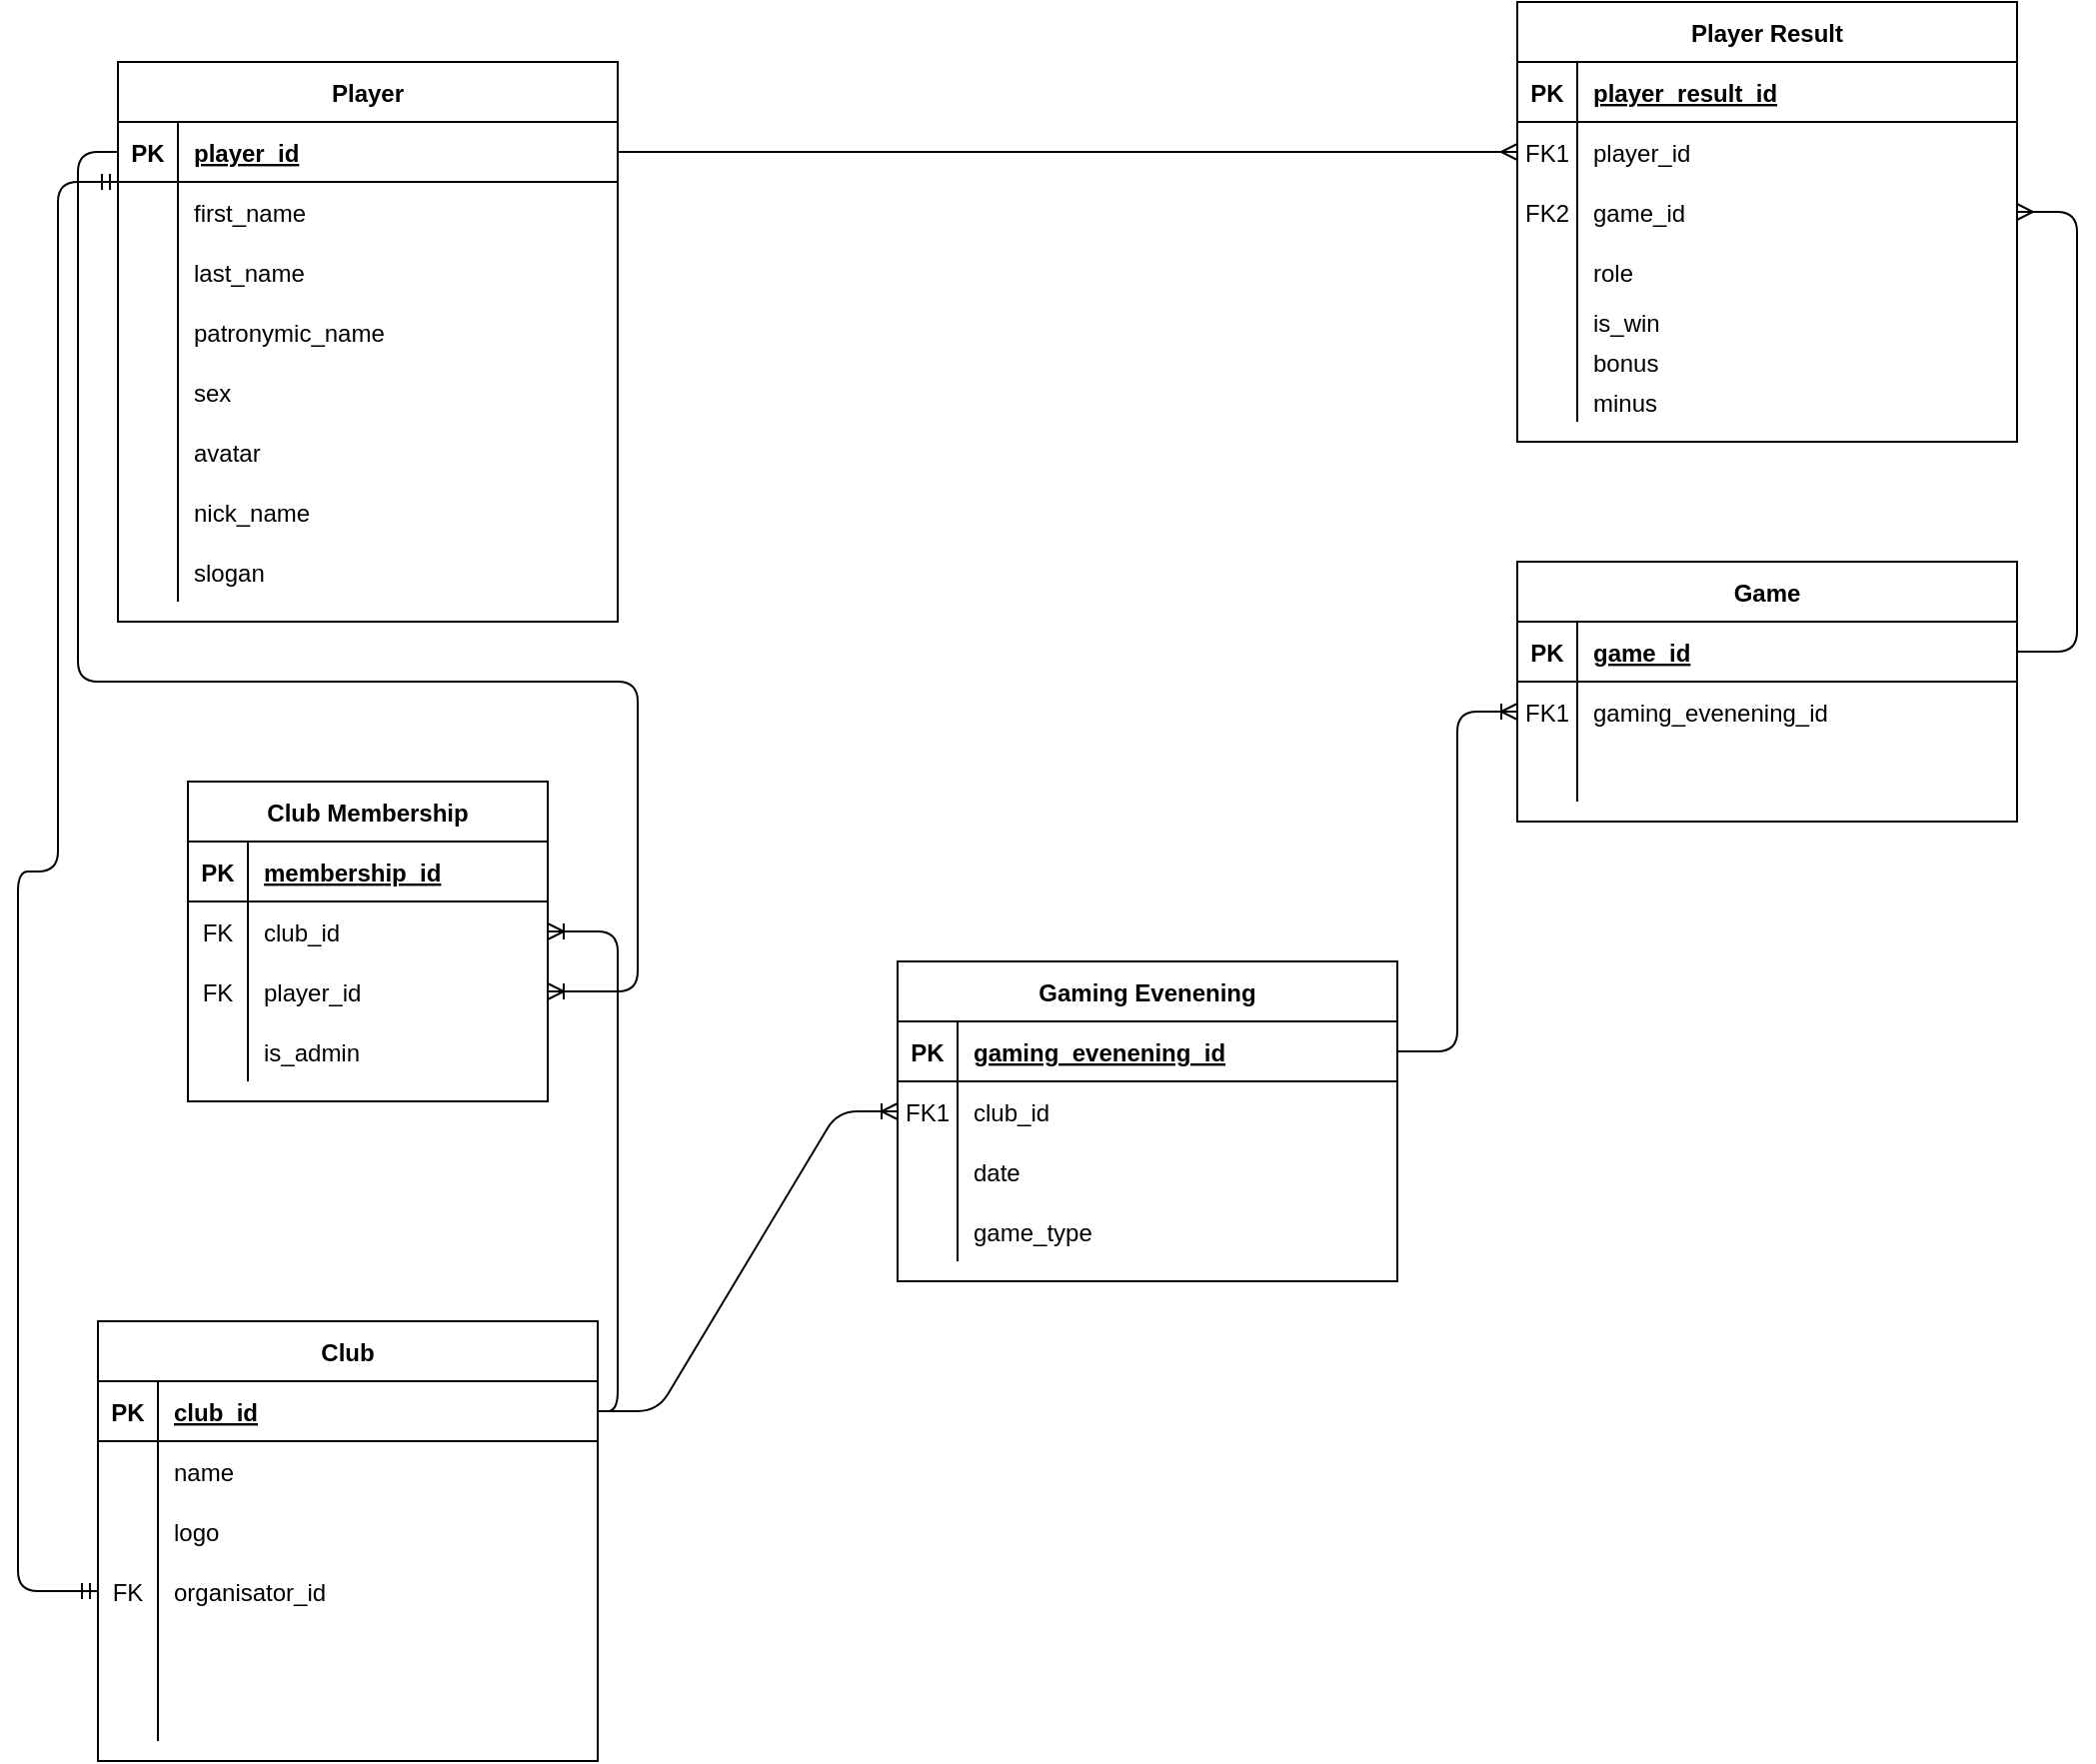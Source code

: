 <mxfile version="14.7.6" type="github">
  <diagram id="R2lEEEUBdFMjLlhIrx00" name="Page-1">
    <mxGraphModel dx="1550" dy="847" grid="1" gridSize="10" guides="1" tooltips="1" connect="1" arrows="1" fold="1" page="1" pageScale="1" pageWidth="850" pageHeight="1100" math="0" shadow="0" extFonts="Permanent Marker^https://fonts.googleapis.com/css?family=Permanent+Marker">
      <root>
        <mxCell id="0" />
        <mxCell id="1" parent="0" />
        <mxCell id="C-vyLk0tnHw3VtMMgP7b-2" value="Game" style="shape=table;startSize=30;container=1;collapsible=1;childLayout=tableLayout;fixedRows=1;rowLines=0;fontStyle=1;align=center;resizeLast=1;" parent="1" vertex="1">
          <mxGeometry x="770" y="330" width="250" height="130" as="geometry" />
        </mxCell>
        <mxCell id="C-vyLk0tnHw3VtMMgP7b-3" value="" style="shape=partialRectangle;collapsible=0;dropTarget=0;pointerEvents=0;fillColor=none;points=[[0,0.5],[1,0.5]];portConstraint=eastwest;top=0;left=0;right=0;bottom=1;" parent="C-vyLk0tnHw3VtMMgP7b-2" vertex="1">
          <mxGeometry y="30" width="250" height="30" as="geometry" />
        </mxCell>
        <mxCell id="C-vyLk0tnHw3VtMMgP7b-4" value="PK" style="shape=partialRectangle;overflow=hidden;connectable=0;fillColor=none;top=0;left=0;bottom=0;right=0;fontStyle=1;" parent="C-vyLk0tnHw3VtMMgP7b-3" vertex="1">
          <mxGeometry width="30" height="30" as="geometry" />
        </mxCell>
        <mxCell id="C-vyLk0tnHw3VtMMgP7b-5" value="game_id" style="shape=partialRectangle;overflow=hidden;connectable=0;fillColor=none;top=0;left=0;bottom=0;right=0;align=left;spacingLeft=6;fontStyle=5;" parent="C-vyLk0tnHw3VtMMgP7b-3" vertex="1">
          <mxGeometry x="30" width="220" height="30" as="geometry" />
        </mxCell>
        <mxCell id="C-vyLk0tnHw3VtMMgP7b-6" value="" style="shape=partialRectangle;collapsible=0;dropTarget=0;pointerEvents=0;fillColor=none;points=[[0,0.5],[1,0.5]];portConstraint=eastwest;top=0;left=0;right=0;bottom=0;" parent="C-vyLk0tnHw3VtMMgP7b-2" vertex="1">
          <mxGeometry y="60" width="250" height="30" as="geometry" />
        </mxCell>
        <mxCell id="C-vyLk0tnHw3VtMMgP7b-7" value="FK1" style="shape=partialRectangle;overflow=hidden;connectable=0;fillColor=none;top=0;left=0;bottom=0;right=0;" parent="C-vyLk0tnHw3VtMMgP7b-6" vertex="1">
          <mxGeometry width="30" height="30" as="geometry" />
        </mxCell>
        <mxCell id="C-vyLk0tnHw3VtMMgP7b-8" value="gaming_evenening_id" style="shape=partialRectangle;overflow=hidden;connectable=0;fillColor=none;top=0;left=0;bottom=0;right=0;align=left;spacingLeft=6;" parent="C-vyLk0tnHw3VtMMgP7b-6" vertex="1">
          <mxGeometry x="30" width="220" height="30" as="geometry" />
        </mxCell>
        <mxCell id="C-vyLk0tnHw3VtMMgP7b-9" value="" style="shape=partialRectangle;collapsible=0;dropTarget=0;pointerEvents=0;fillColor=none;points=[[0,0.5],[1,0.5]];portConstraint=eastwest;top=0;left=0;right=0;bottom=0;" parent="C-vyLk0tnHw3VtMMgP7b-2" vertex="1">
          <mxGeometry y="90" width="250" height="30" as="geometry" />
        </mxCell>
        <mxCell id="C-vyLk0tnHw3VtMMgP7b-10" value="" style="shape=partialRectangle;overflow=hidden;connectable=0;fillColor=none;top=0;left=0;bottom=0;right=0;" parent="C-vyLk0tnHw3VtMMgP7b-9" vertex="1">
          <mxGeometry width="30" height="30" as="geometry" />
        </mxCell>
        <mxCell id="C-vyLk0tnHw3VtMMgP7b-11" value="" style="shape=partialRectangle;overflow=hidden;connectable=0;fillColor=none;top=0;left=0;bottom=0;right=0;align=left;spacingLeft=6;" parent="C-vyLk0tnHw3VtMMgP7b-9" vertex="1">
          <mxGeometry x="30" width="220" height="30" as="geometry" />
        </mxCell>
        <mxCell id="C-vyLk0tnHw3VtMMgP7b-13" value="Gaming Evenening" style="shape=table;startSize=30;container=1;collapsible=1;childLayout=tableLayout;fixedRows=1;rowLines=0;fontStyle=1;align=center;resizeLast=1;" parent="1" vertex="1">
          <mxGeometry x="460" y="530" width="250" height="160" as="geometry" />
        </mxCell>
        <mxCell id="C-vyLk0tnHw3VtMMgP7b-14" value="" style="shape=partialRectangle;collapsible=0;dropTarget=0;pointerEvents=0;fillColor=none;points=[[0,0.5],[1,0.5]];portConstraint=eastwest;top=0;left=0;right=0;bottom=1;" parent="C-vyLk0tnHw3VtMMgP7b-13" vertex="1">
          <mxGeometry y="30" width="250" height="30" as="geometry" />
        </mxCell>
        <mxCell id="C-vyLk0tnHw3VtMMgP7b-15" value="PK" style="shape=partialRectangle;overflow=hidden;connectable=0;fillColor=none;top=0;left=0;bottom=0;right=0;fontStyle=1;" parent="C-vyLk0tnHw3VtMMgP7b-14" vertex="1">
          <mxGeometry width="30" height="30" as="geometry" />
        </mxCell>
        <mxCell id="C-vyLk0tnHw3VtMMgP7b-16" value="gaming_evenening_id" style="shape=partialRectangle;overflow=hidden;connectable=0;fillColor=none;top=0;left=0;bottom=0;right=0;align=left;spacingLeft=6;fontStyle=5;" parent="C-vyLk0tnHw3VtMMgP7b-14" vertex="1">
          <mxGeometry x="30" width="220" height="30" as="geometry" />
        </mxCell>
        <mxCell id="C-vyLk0tnHw3VtMMgP7b-17" value="" style="shape=partialRectangle;collapsible=0;dropTarget=0;pointerEvents=0;fillColor=none;points=[[0,0.5],[1,0.5]];portConstraint=eastwest;top=0;left=0;right=0;bottom=0;" parent="C-vyLk0tnHw3VtMMgP7b-13" vertex="1">
          <mxGeometry y="60" width="250" height="30" as="geometry" />
        </mxCell>
        <mxCell id="C-vyLk0tnHw3VtMMgP7b-18" value="FK1" style="shape=partialRectangle;overflow=hidden;connectable=0;fillColor=none;top=0;left=0;bottom=0;right=0;" parent="C-vyLk0tnHw3VtMMgP7b-17" vertex="1">
          <mxGeometry width="30" height="30" as="geometry" />
        </mxCell>
        <mxCell id="C-vyLk0tnHw3VtMMgP7b-19" value="club_id" style="shape=partialRectangle;overflow=hidden;connectable=0;fillColor=none;top=0;left=0;bottom=0;right=0;align=left;spacingLeft=6;" parent="C-vyLk0tnHw3VtMMgP7b-17" vertex="1">
          <mxGeometry x="30" width="220" height="30" as="geometry" />
        </mxCell>
        <mxCell id="C-vyLk0tnHw3VtMMgP7b-20" value="" style="shape=partialRectangle;collapsible=0;dropTarget=0;pointerEvents=0;fillColor=none;points=[[0,0.5],[1,0.5]];portConstraint=eastwest;top=0;left=0;right=0;bottom=0;" parent="C-vyLk0tnHw3VtMMgP7b-13" vertex="1">
          <mxGeometry y="90" width="250" height="30" as="geometry" />
        </mxCell>
        <mxCell id="C-vyLk0tnHw3VtMMgP7b-21" value="" style="shape=partialRectangle;overflow=hidden;connectable=0;fillColor=none;top=0;left=0;bottom=0;right=0;" parent="C-vyLk0tnHw3VtMMgP7b-20" vertex="1">
          <mxGeometry width="30" height="30" as="geometry" />
        </mxCell>
        <mxCell id="C-vyLk0tnHw3VtMMgP7b-22" value="date" style="shape=partialRectangle;overflow=hidden;connectable=0;fillColor=none;top=0;left=0;bottom=0;right=0;align=left;spacingLeft=6;" parent="C-vyLk0tnHw3VtMMgP7b-20" vertex="1">
          <mxGeometry x="30" width="220" height="30" as="geometry" />
        </mxCell>
        <mxCell id="_1m9QKUvMicMQmcg96rF-60" value="" style="shape=partialRectangle;collapsible=0;dropTarget=0;pointerEvents=0;fillColor=none;points=[[0,0.5],[1,0.5]];portConstraint=eastwest;top=0;left=0;right=0;bottom=0;" parent="C-vyLk0tnHw3VtMMgP7b-13" vertex="1">
          <mxGeometry y="120" width="250" height="30" as="geometry" />
        </mxCell>
        <mxCell id="_1m9QKUvMicMQmcg96rF-61" value="" style="shape=partialRectangle;overflow=hidden;connectable=0;fillColor=none;top=0;left=0;bottom=0;right=0;" parent="_1m9QKUvMicMQmcg96rF-60" vertex="1">
          <mxGeometry width="30" height="30" as="geometry" />
        </mxCell>
        <mxCell id="_1m9QKUvMicMQmcg96rF-62" value="game_type" style="shape=partialRectangle;overflow=hidden;connectable=0;fillColor=none;top=0;left=0;bottom=0;right=0;align=left;spacingLeft=6;" parent="_1m9QKUvMicMQmcg96rF-60" vertex="1">
          <mxGeometry x="30" width="220" height="30" as="geometry" />
        </mxCell>
        <mxCell id="C-vyLk0tnHw3VtMMgP7b-23" value="Player" style="shape=table;startSize=30;container=1;collapsible=1;childLayout=tableLayout;fixedRows=1;rowLines=0;fontStyle=1;align=center;resizeLast=1;" parent="1" vertex="1">
          <mxGeometry x="70" y="80" width="250" height="280" as="geometry" />
        </mxCell>
        <mxCell id="C-vyLk0tnHw3VtMMgP7b-24" value="" style="shape=partialRectangle;collapsible=0;dropTarget=0;pointerEvents=0;fillColor=none;points=[[0,0.5],[1,0.5]];portConstraint=eastwest;top=0;left=0;right=0;bottom=1;" parent="C-vyLk0tnHw3VtMMgP7b-23" vertex="1">
          <mxGeometry y="30" width="250" height="30" as="geometry" />
        </mxCell>
        <mxCell id="C-vyLk0tnHw3VtMMgP7b-25" value="PK" style="shape=partialRectangle;overflow=hidden;connectable=0;fillColor=none;top=0;left=0;bottom=0;right=0;fontStyle=1;" parent="C-vyLk0tnHw3VtMMgP7b-24" vertex="1">
          <mxGeometry width="30" height="30" as="geometry" />
        </mxCell>
        <mxCell id="C-vyLk0tnHw3VtMMgP7b-26" value="player_id" style="shape=partialRectangle;overflow=hidden;connectable=0;fillColor=none;top=0;left=0;bottom=0;right=0;align=left;spacingLeft=6;fontStyle=5;" parent="C-vyLk0tnHw3VtMMgP7b-24" vertex="1">
          <mxGeometry x="30" width="220" height="30" as="geometry" />
        </mxCell>
        <mxCell id="C-vyLk0tnHw3VtMMgP7b-27" value="" style="shape=partialRectangle;collapsible=0;dropTarget=0;pointerEvents=0;fillColor=none;points=[[0,0.5],[1,0.5]];portConstraint=eastwest;top=0;left=0;right=0;bottom=0;" parent="C-vyLk0tnHw3VtMMgP7b-23" vertex="1">
          <mxGeometry y="60" width="250" height="30" as="geometry" />
        </mxCell>
        <mxCell id="C-vyLk0tnHw3VtMMgP7b-28" value="" style="shape=partialRectangle;overflow=hidden;connectable=0;fillColor=none;top=0;left=0;bottom=0;right=0;" parent="C-vyLk0tnHw3VtMMgP7b-27" vertex="1">
          <mxGeometry width="30" height="30" as="geometry" />
        </mxCell>
        <mxCell id="C-vyLk0tnHw3VtMMgP7b-29" value="first_name" style="shape=partialRectangle;overflow=hidden;connectable=0;fillColor=none;top=0;left=0;bottom=0;right=0;align=left;spacingLeft=6;" parent="C-vyLk0tnHw3VtMMgP7b-27" vertex="1">
          <mxGeometry x="30" width="220" height="30" as="geometry" />
        </mxCell>
        <mxCell id="_1m9QKUvMicMQmcg96rF-1" value="" style="shape=partialRectangle;collapsible=0;dropTarget=0;pointerEvents=0;fillColor=none;points=[[0,0.5],[1,0.5]];portConstraint=eastwest;top=0;left=0;right=0;bottom=0;" parent="C-vyLk0tnHw3VtMMgP7b-23" vertex="1">
          <mxGeometry y="90" width="250" height="30" as="geometry" />
        </mxCell>
        <mxCell id="_1m9QKUvMicMQmcg96rF-2" value="" style="shape=partialRectangle;overflow=hidden;connectable=0;fillColor=none;top=0;left=0;bottom=0;right=0;" parent="_1m9QKUvMicMQmcg96rF-1" vertex="1">
          <mxGeometry width="30" height="30" as="geometry" />
        </mxCell>
        <mxCell id="_1m9QKUvMicMQmcg96rF-3" value="last_name" style="shape=partialRectangle;overflow=hidden;connectable=0;fillColor=none;top=0;left=0;bottom=0;right=0;align=left;spacingLeft=6;" parent="_1m9QKUvMicMQmcg96rF-1" vertex="1">
          <mxGeometry x="30" width="220" height="30" as="geometry" />
        </mxCell>
        <mxCell id="_1m9QKUvMicMQmcg96rF-14" value="" style="shape=partialRectangle;collapsible=0;dropTarget=0;pointerEvents=0;fillColor=none;points=[[0,0.5],[1,0.5]];portConstraint=eastwest;top=0;left=0;right=0;bottom=0;" parent="C-vyLk0tnHw3VtMMgP7b-23" vertex="1">
          <mxGeometry y="120" width="250" height="30" as="geometry" />
        </mxCell>
        <mxCell id="_1m9QKUvMicMQmcg96rF-15" value="" style="shape=partialRectangle;overflow=hidden;connectable=0;fillColor=none;top=0;left=0;bottom=0;right=0;" parent="_1m9QKUvMicMQmcg96rF-14" vertex="1">
          <mxGeometry width="30" height="30" as="geometry" />
        </mxCell>
        <mxCell id="_1m9QKUvMicMQmcg96rF-16" value="patronymic_name" style="shape=partialRectangle;overflow=hidden;connectable=0;fillColor=none;top=0;left=0;bottom=0;right=0;align=left;spacingLeft=6;" parent="_1m9QKUvMicMQmcg96rF-14" vertex="1">
          <mxGeometry x="30" width="220" height="30" as="geometry" />
        </mxCell>
        <mxCell id="_1m9QKUvMicMQmcg96rF-17" value="" style="shape=partialRectangle;collapsible=0;dropTarget=0;pointerEvents=0;fillColor=none;points=[[0,0.5],[1,0.5]];portConstraint=eastwest;top=0;left=0;right=0;bottom=0;" parent="C-vyLk0tnHw3VtMMgP7b-23" vertex="1">
          <mxGeometry y="150" width="250" height="30" as="geometry" />
        </mxCell>
        <mxCell id="_1m9QKUvMicMQmcg96rF-18" value="" style="shape=partialRectangle;overflow=hidden;connectable=0;fillColor=none;top=0;left=0;bottom=0;right=0;" parent="_1m9QKUvMicMQmcg96rF-17" vertex="1">
          <mxGeometry width="30" height="30" as="geometry" />
        </mxCell>
        <mxCell id="_1m9QKUvMicMQmcg96rF-19" value="sex" style="shape=partialRectangle;overflow=hidden;connectable=0;fillColor=none;top=0;left=0;bottom=0;right=0;align=left;spacingLeft=6;" parent="_1m9QKUvMicMQmcg96rF-17" vertex="1">
          <mxGeometry x="30" width="220" height="30" as="geometry" />
        </mxCell>
        <mxCell id="_1m9QKUvMicMQmcg96rF-20" value="" style="shape=partialRectangle;collapsible=0;dropTarget=0;pointerEvents=0;fillColor=none;points=[[0,0.5],[1,0.5]];portConstraint=eastwest;top=0;left=0;right=0;bottom=0;" parent="C-vyLk0tnHw3VtMMgP7b-23" vertex="1">
          <mxGeometry y="180" width="250" height="30" as="geometry" />
        </mxCell>
        <mxCell id="_1m9QKUvMicMQmcg96rF-21" value="" style="shape=partialRectangle;overflow=hidden;connectable=0;fillColor=none;top=0;left=0;bottom=0;right=0;" parent="_1m9QKUvMicMQmcg96rF-20" vertex="1">
          <mxGeometry width="30" height="30" as="geometry" />
        </mxCell>
        <mxCell id="_1m9QKUvMicMQmcg96rF-22" value="avatar" style="shape=partialRectangle;overflow=hidden;connectable=0;fillColor=none;top=0;left=0;bottom=0;right=0;align=left;spacingLeft=6;" parent="_1m9QKUvMicMQmcg96rF-20" vertex="1">
          <mxGeometry x="30" width="220" height="30" as="geometry" />
        </mxCell>
        <mxCell id="_1m9QKUvMicMQmcg96rF-73" value="" style="shape=partialRectangle;collapsible=0;dropTarget=0;pointerEvents=0;fillColor=none;points=[[0,0.5],[1,0.5]];portConstraint=eastwest;top=0;left=0;right=0;bottom=0;" parent="C-vyLk0tnHw3VtMMgP7b-23" vertex="1">
          <mxGeometry y="210" width="250" height="30" as="geometry" />
        </mxCell>
        <mxCell id="_1m9QKUvMicMQmcg96rF-74" value="" style="shape=partialRectangle;overflow=hidden;connectable=0;fillColor=none;top=0;left=0;bottom=0;right=0;" parent="_1m9QKUvMicMQmcg96rF-73" vertex="1">
          <mxGeometry width="30" height="30" as="geometry" />
        </mxCell>
        <mxCell id="_1m9QKUvMicMQmcg96rF-75" value="nick_name" style="shape=partialRectangle;overflow=hidden;connectable=0;fillColor=none;top=0;left=0;bottom=0;right=0;align=left;spacingLeft=6;" parent="_1m9QKUvMicMQmcg96rF-73" vertex="1">
          <mxGeometry x="30" width="220" height="30" as="geometry" />
        </mxCell>
        <mxCell id="_1m9QKUvMicMQmcg96rF-76" value="" style="shape=partialRectangle;collapsible=0;dropTarget=0;pointerEvents=0;fillColor=none;points=[[0,0.5],[1,0.5]];portConstraint=eastwest;top=0;left=0;right=0;bottom=0;" parent="C-vyLk0tnHw3VtMMgP7b-23" vertex="1">
          <mxGeometry y="240" width="250" height="30" as="geometry" />
        </mxCell>
        <mxCell id="_1m9QKUvMicMQmcg96rF-77" value="" style="shape=partialRectangle;overflow=hidden;connectable=0;fillColor=none;top=0;left=0;bottom=0;right=0;" parent="_1m9QKUvMicMQmcg96rF-76" vertex="1">
          <mxGeometry width="30" height="30" as="geometry" />
        </mxCell>
        <mxCell id="_1m9QKUvMicMQmcg96rF-78" value="slogan" style="shape=partialRectangle;overflow=hidden;connectable=0;fillColor=none;top=0;left=0;bottom=0;right=0;align=left;spacingLeft=6;" parent="_1m9QKUvMicMQmcg96rF-76" vertex="1">
          <mxGeometry x="30" width="220" height="30" as="geometry" />
        </mxCell>
        <mxCell id="_1m9QKUvMicMQmcg96rF-23" value="Club" style="shape=table;startSize=30;container=1;collapsible=1;childLayout=tableLayout;fixedRows=1;rowLines=0;fontStyle=1;align=center;resizeLast=1;" parent="1" vertex="1">
          <mxGeometry x="60" y="710" width="250" height="220" as="geometry" />
        </mxCell>
        <mxCell id="_1m9QKUvMicMQmcg96rF-24" value="" style="shape=partialRectangle;collapsible=0;dropTarget=0;pointerEvents=0;fillColor=none;points=[[0,0.5],[1,0.5]];portConstraint=eastwest;top=0;left=0;right=0;bottom=1;" parent="_1m9QKUvMicMQmcg96rF-23" vertex="1">
          <mxGeometry y="30" width="250" height="30" as="geometry" />
        </mxCell>
        <mxCell id="_1m9QKUvMicMQmcg96rF-25" value="PK" style="shape=partialRectangle;overflow=hidden;connectable=0;fillColor=none;top=0;left=0;bottom=0;right=0;fontStyle=1;" parent="_1m9QKUvMicMQmcg96rF-24" vertex="1">
          <mxGeometry width="30" height="30" as="geometry" />
        </mxCell>
        <mxCell id="_1m9QKUvMicMQmcg96rF-26" value="club_id" style="shape=partialRectangle;overflow=hidden;connectable=0;fillColor=none;top=0;left=0;bottom=0;right=0;align=left;spacingLeft=6;fontStyle=5;" parent="_1m9QKUvMicMQmcg96rF-24" vertex="1">
          <mxGeometry x="30" width="220" height="30" as="geometry" />
        </mxCell>
        <mxCell id="_1m9QKUvMicMQmcg96rF-27" value="" style="shape=partialRectangle;collapsible=0;dropTarget=0;pointerEvents=0;fillColor=none;points=[[0,0.5],[1,0.5]];portConstraint=eastwest;top=0;left=0;right=0;bottom=0;" parent="_1m9QKUvMicMQmcg96rF-23" vertex="1">
          <mxGeometry y="60" width="250" height="30" as="geometry" />
        </mxCell>
        <mxCell id="_1m9QKUvMicMQmcg96rF-28" value="" style="shape=partialRectangle;overflow=hidden;connectable=0;fillColor=none;top=0;left=0;bottom=0;right=0;" parent="_1m9QKUvMicMQmcg96rF-27" vertex="1">
          <mxGeometry width="30" height="30" as="geometry" />
        </mxCell>
        <mxCell id="_1m9QKUvMicMQmcg96rF-29" value="name" style="shape=partialRectangle;overflow=hidden;connectable=0;fillColor=none;top=0;left=0;bottom=0;right=0;align=left;spacingLeft=6;" parent="_1m9QKUvMicMQmcg96rF-27" vertex="1">
          <mxGeometry x="30" width="220" height="30" as="geometry" />
        </mxCell>
        <mxCell id="_1m9QKUvMicMQmcg96rF-30" value="" style="shape=partialRectangle;collapsible=0;dropTarget=0;pointerEvents=0;fillColor=none;points=[[0,0.5],[1,0.5]];portConstraint=eastwest;top=0;left=0;right=0;bottom=0;" parent="_1m9QKUvMicMQmcg96rF-23" vertex="1">
          <mxGeometry y="90" width="250" height="30" as="geometry" />
        </mxCell>
        <mxCell id="_1m9QKUvMicMQmcg96rF-31" value="" style="shape=partialRectangle;overflow=hidden;connectable=0;fillColor=none;top=0;left=0;bottom=0;right=0;" parent="_1m9QKUvMicMQmcg96rF-30" vertex="1">
          <mxGeometry width="30" height="30" as="geometry" />
        </mxCell>
        <mxCell id="_1m9QKUvMicMQmcg96rF-32" value="logo" style="shape=partialRectangle;overflow=hidden;connectable=0;fillColor=none;top=0;left=0;bottom=0;right=0;align=left;spacingLeft=6;" parent="_1m9QKUvMicMQmcg96rF-30" vertex="1">
          <mxGeometry x="30" width="220" height="30" as="geometry" />
        </mxCell>
        <mxCell id="_1m9QKUvMicMQmcg96rF-33" value="" style="shape=partialRectangle;collapsible=0;dropTarget=0;pointerEvents=0;fillColor=none;points=[[0,0.5],[1,0.5]];portConstraint=eastwest;top=0;left=0;right=0;bottom=0;" parent="_1m9QKUvMicMQmcg96rF-23" vertex="1">
          <mxGeometry y="120" width="250" height="30" as="geometry" />
        </mxCell>
        <mxCell id="_1m9QKUvMicMQmcg96rF-34" value="FK" style="shape=partialRectangle;overflow=hidden;connectable=0;fillColor=none;top=0;left=0;bottom=0;right=0;" parent="_1m9QKUvMicMQmcg96rF-33" vertex="1">
          <mxGeometry width="30" height="30" as="geometry" />
        </mxCell>
        <mxCell id="_1m9QKUvMicMQmcg96rF-35" value="organisator_id" style="shape=partialRectangle;overflow=hidden;connectable=0;fillColor=none;top=0;left=0;bottom=0;right=0;align=left;spacingLeft=6;" parent="_1m9QKUvMicMQmcg96rF-33" vertex="1">
          <mxGeometry x="30" width="220" height="30" as="geometry" />
        </mxCell>
        <mxCell id="_1m9QKUvMicMQmcg96rF-36" value="" style="shape=partialRectangle;collapsible=0;dropTarget=0;pointerEvents=0;fillColor=none;points=[[0,0.5],[1,0.5]];portConstraint=eastwest;top=0;left=0;right=0;bottom=0;" parent="_1m9QKUvMicMQmcg96rF-23" vertex="1">
          <mxGeometry y="150" width="250" height="30" as="geometry" />
        </mxCell>
        <mxCell id="_1m9QKUvMicMQmcg96rF-37" value="" style="shape=partialRectangle;overflow=hidden;connectable=0;fillColor=none;top=0;left=0;bottom=0;right=0;" parent="_1m9QKUvMicMQmcg96rF-36" vertex="1">
          <mxGeometry width="30" height="30" as="geometry" />
        </mxCell>
        <mxCell id="_1m9QKUvMicMQmcg96rF-38" value="" style="shape=partialRectangle;overflow=hidden;connectable=0;fillColor=none;top=0;left=0;bottom=0;right=0;align=left;spacingLeft=6;" parent="_1m9QKUvMicMQmcg96rF-36" vertex="1">
          <mxGeometry x="30" width="220" height="30" as="geometry" />
        </mxCell>
        <mxCell id="_1m9QKUvMicMQmcg96rF-39" value="" style="shape=partialRectangle;collapsible=0;dropTarget=0;pointerEvents=0;fillColor=none;points=[[0,0.5],[1,0.5]];portConstraint=eastwest;top=0;left=0;right=0;bottom=0;" parent="_1m9QKUvMicMQmcg96rF-23" vertex="1">
          <mxGeometry y="180" width="250" height="30" as="geometry" />
        </mxCell>
        <mxCell id="_1m9QKUvMicMQmcg96rF-40" value="" style="shape=partialRectangle;overflow=hidden;connectable=0;fillColor=none;top=0;left=0;bottom=0;right=0;" parent="_1m9QKUvMicMQmcg96rF-39" vertex="1">
          <mxGeometry width="30" height="30" as="geometry" />
        </mxCell>
        <mxCell id="_1m9QKUvMicMQmcg96rF-41" value="" style="shape=partialRectangle;overflow=hidden;connectable=0;fillColor=none;top=0;left=0;bottom=0;right=0;align=left;spacingLeft=6;" parent="_1m9QKUvMicMQmcg96rF-39" vertex="1">
          <mxGeometry x="30" width="220" height="30" as="geometry" />
        </mxCell>
        <mxCell id="_1m9QKUvMicMQmcg96rF-42" value="" style="edgeStyle=entityRelationEdgeStyle;fontSize=12;html=1;endArrow=ERoneToMany;" parent="1" source="_1m9QKUvMicMQmcg96rF-24" target="C-vyLk0tnHw3VtMMgP7b-17" edge="1">
          <mxGeometry width="100" height="100" relative="1" as="geometry">
            <mxPoint x="610" y="920" as="sourcePoint" />
            <mxPoint x="710" y="820" as="targetPoint" />
          </mxGeometry>
        </mxCell>
        <mxCell id="_1m9QKUvMicMQmcg96rF-44" value="" style="edgeStyle=entityRelationEdgeStyle;fontSize=12;html=1;endArrow=ERoneToMany;entryX=0;entryY=0.5;entryDx=0;entryDy=0;" parent="1" source="C-vyLk0tnHw3VtMMgP7b-14" target="C-vyLk0tnHw3VtMMgP7b-6" edge="1">
          <mxGeometry width="100" height="100" relative="1" as="geometry">
            <mxPoint x="800" y="450" as="sourcePoint" />
            <mxPoint x="900" y="350" as="targetPoint" />
          </mxGeometry>
        </mxCell>
        <mxCell id="_1m9QKUvMicMQmcg96rF-45" value="Player Result" style="shape=table;startSize=30;container=1;collapsible=1;childLayout=tableLayout;fixedRows=1;rowLines=0;fontStyle=1;align=center;resizeLast=1;" parent="1" vertex="1">
          <mxGeometry x="770" y="50" width="250" height="220" as="geometry" />
        </mxCell>
        <mxCell id="_1m9QKUvMicMQmcg96rF-46" value="" style="shape=partialRectangle;collapsible=0;dropTarget=0;pointerEvents=0;fillColor=none;points=[[0,0.5],[1,0.5]];portConstraint=eastwest;top=0;left=0;right=0;bottom=1;" parent="_1m9QKUvMicMQmcg96rF-45" vertex="1">
          <mxGeometry y="30" width="250" height="30" as="geometry" />
        </mxCell>
        <mxCell id="_1m9QKUvMicMQmcg96rF-47" value="PK" style="shape=partialRectangle;overflow=hidden;connectable=0;fillColor=none;top=0;left=0;bottom=0;right=0;fontStyle=1;" parent="_1m9QKUvMicMQmcg96rF-46" vertex="1">
          <mxGeometry width="30" height="30" as="geometry" />
        </mxCell>
        <mxCell id="_1m9QKUvMicMQmcg96rF-48" value="player_result_id" style="shape=partialRectangle;overflow=hidden;connectable=0;fillColor=none;top=0;left=0;bottom=0;right=0;align=left;spacingLeft=6;fontStyle=5;" parent="_1m9QKUvMicMQmcg96rF-46" vertex="1">
          <mxGeometry x="30" width="220" height="30" as="geometry" />
        </mxCell>
        <mxCell id="_1m9QKUvMicMQmcg96rF-49" value="" style="shape=partialRectangle;collapsible=0;dropTarget=0;pointerEvents=0;fillColor=none;points=[[0,0.5],[1,0.5]];portConstraint=eastwest;top=0;left=0;right=0;bottom=0;" parent="_1m9QKUvMicMQmcg96rF-45" vertex="1">
          <mxGeometry y="60" width="250" height="30" as="geometry" />
        </mxCell>
        <mxCell id="_1m9QKUvMicMQmcg96rF-50" value="FK1" style="shape=partialRectangle;overflow=hidden;connectable=0;fillColor=none;top=0;left=0;bottom=0;right=0;" parent="_1m9QKUvMicMQmcg96rF-49" vertex="1">
          <mxGeometry width="30" height="30" as="geometry" />
        </mxCell>
        <mxCell id="_1m9QKUvMicMQmcg96rF-51" value="player_id" style="shape=partialRectangle;overflow=hidden;connectable=0;fillColor=none;top=0;left=0;bottom=0;right=0;align=left;spacingLeft=6;" parent="_1m9QKUvMicMQmcg96rF-49" vertex="1">
          <mxGeometry x="30" width="220" height="30" as="geometry" />
        </mxCell>
        <mxCell id="_1m9QKUvMicMQmcg96rF-52" value="" style="shape=partialRectangle;collapsible=0;dropTarget=0;pointerEvents=0;fillColor=none;points=[[0,0.5],[1,0.5]];portConstraint=eastwest;top=0;left=0;right=0;bottom=0;" parent="_1m9QKUvMicMQmcg96rF-45" vertex="1">
          <mxGeometry y="90" width="250" height="30" as="geometry" />
        </mxCell>
        <mxCell id="_1m9QKUvMicMQmcg96rF-53" value="FK2" style="shape=partialRectangle;overflow=hidden;connectable=0;fillColor=none;top=0;left=0;bottom=0;right=0;" parent="_1m9QKUvMicMQmcg96rF-52" vertex="1">
          <mxGeometry width="30" height="30" as="geometry" />
        </mxCell>
        <mxCell id="_1m9QKUvMicMQmcg96rF-54" value="game_id" style="shape=partialRectangle;overflow=hidden;connectable=0;fillColor=none;top=0;left=0;bottom=0;right=0;align=left;spacingLeft=6;" parent="_1m9QKUvMicMQmcg96rF-52" vertex="1">
          <mxGeometry x="30" width="220" height="30" as="geometry" />
        </mxCell>
        <mxCell id="_1m9QKUvMicMQmcg96rF-56" value="" style="shape=partialRectangle;collapsible=0;dropTarget=0;pointerEvents=0;fillColor=none;points=[[0,0.5],[1,0.5]];portConstraint=eastwest;top=0;left=0;right=0;bottom=0;" parent="_1m9QKUvMicMQmcg96rF-45" vertex="1">
          <mxGeometry y="120" width="250" height="30" as="geometry" />
        </mxCell>
        <mxCell id="_1m9QKUvMicMQmcg96rF-57" value="" style="shape=partialRectangle;overflow=hidden;connectable=0;fillColor=none;top=0;left=0;bottom=0;right=0;" parent="_1m9QKUvMicMQmcg96rF-56" vertex="1">
          <mxGeometry width="30" height="30" as="geometry" />
        </mxCell>
        <mxCell id="_1m9QKUvMicMQmcg96rF-58" value="role" style="shape=partialRectangle;overflow=hidden;connectable=0;fillColor=none;top=0;left=0;bottom=0;right=0;align=left;spacingLeft=6;" parent="_1m9QKUvMicMQmcg96rF-56" vertex="1">
          <mxGeometry x="30" width="220" height="30" as="geometry" />
        </mxCell>
        <mxCell id="_1m9QKUvMicMQmcg96rF-63" value="" style="shape=partialRectangle;collapsible=0;dropTarget=0;pointerEvents=0;fillColor=none;points=[[0,0.5],[1,0.5]];portConstraint=eastwest;top=0;left=0;right=0;bottom=0;" parent="_1m9QKUvMicMQmcg96rF-45" vertex="1">
          <mxGeometry y="150" width="250" height="20" as="geometry" />
        </mxCell>
        <mxCell id="_1m9QKUvMicMQmcg96rF-64" value="" style="shape=partialRectangle;overflow=hidden;connectable=0;fillColor=none;top=0;left=0;bottom=0;right=0;" parent="_1m9QKUvMicMQmcg96rF-63" vertex="1">
          <mxGeometry width="30" height="20" as="geometry" />
        </mxCell>
        <mxCell id="_1m9QKUvMicMQmcg96rF-65" value="is_win" style="shape=partialRectangle;overflow=hidden;connectable=0;fillColor=none;top=0;left=0;bottom=0;right=0;align=left;spacingLeft=6;" parent="_1m9QKUvMicMQmcg96rF-63" vertex="1">
          <mxGeometry x="30" width="220" height="20" as="geometry" />
        </mxCell>
        <mxCell id="_1m9QKUvMicMQmcg96rF-66" value="" style="shape=partialRectangle;collapsible=0;dropTarget=0;pointerEvents=0;fillColor=none;points=[[0,0.5],[1,0.5]];portConstraint=eastwest;top=0;left=0;right=0;bottom=0;" parent="_1m9QKUvMicMQmcg96rF-45" vertex="1">
          <mxGeometry y="170" width="250" height="20" as="geometry" />
        </mxCell>
        <mxCell id="_1m9QKUvMicMQmcg96rF-67" value="" style="shape=partialRectangle;overflow=hidden;connectable=0;fillColor=none;top=0;left=0;bottom=0;right=0;" parent="_1m9QKUvMicMQmcg96rF-66" vertex="1">
          <mxGeometry width="30" height="20" as="geometry" />
        </mxCell>
        <mxCell id="_1m9QKUvMicMQmcg96rF-68" value="bonus" style="shape=partialRectangle;overflow=hidden;connectable=0;fillColor=none;top=0;left=0;bottom=0;right=0;align=left;spacingLeft=6;" parent="_1m9QKUvMicMQmcg96rF-66" vertex="1">
          <mxGeometry x="30" width="220" height="20" as="geometry" />
        </mxCell>
        <mxCell id="_1m9QKUvMicMQmcg96rF-70" value="" style="shape=partialRectangle;collapsible=0;dropTarget=0;pointerEvents=0;fillColor=none;points=[[0,0.5],[1,0.5]];portConstraint=eastwest;top=0;left=0;right=0;bottom=0;" parent="_1m9QKUvMicMQmcg96rF-45" vertex="1">
          <mxGeometry y="190" width="250" height="20" as="geometry" />
        </mxCell>
        <mxCell id="_1m9QKUvMicMQmcg96rF-71" value="" style="shape=partialRectangle;overflow=hidden;connectable=0;fillColor=none;top=0;left=0;bottom=0;right=0;" parent="_1m9QKUvMicMQmcg96rF-70" vertex="1">
          <mxGeometry width="30" height="20" as="geometry" />
        </mxCell>
        <mxCell id="_1m9QKUvMicMQmcg96rF-72" value="minus" style="shape=partialRectangle;overflow=hidden;connectable=0;fillColor=none;top=0;left=0;bottom=0;right=0;align=left;spacingLeft=6;" parent="_1m9QKUvMicMQmcg96rF-70" vertex="1">
          <mxGeometry x="30" width="220" height="20" as="geometry" />
        </mxCell>
        <mxCell id="_1m9QKUvMicMQmcg96rF-55" value="" style="edgeStyle=entityRelationEdgeStyle;fontSize=12;html=1;endArrow=ERmany;startArrow=none;startFill=0;endFill=0;" parent="1" source="C-vyLk0tnHw3VtMMgP7b-24" target="_1m9QKUvMicMQmcg96rF-49" edge="1">
          <mxGeometry width="100" height="100" relative="1" as="geometry">
            <mxPoint x="750" y="300" as="sourcePoint" />
            <mxPoint x="850" y="200" as="targetPoint" />
          </mxGeometry>
        </mxCell>
        <mxCell id="_1m9QKUvMicMQmcg96rF-59" value="" style="edgeStyle=entityRelationEdgeStyle;fontSize=12;html=1;endArrow=ERmany;startArrow=none;exitX=1;exitY=0.5;exitDx=0;exitDy=0;startFill=0;endFill=0;" parent="1" source="C-vyLk0tnHw3VtMMgP7b-3" target="_1m9QKUvMicMQmcg96rF-52" edge="1">
          <mxGeometry width="100" height="100" relative="1" as="geometry">
            <mxPoint x="320" y="175" as="sourcePoint" />
            <mxPoint x="820" y="355" as="targetPoint" />
          </mxGeometry>
        </mxCell>
        <mxCell id="1QzZY4IK5qwGDlfZ4K-i-1" value="Club Membership" style="shape=table;startSize=30;container=1;collapsible=1;childLayout=tableLayout;fixedRows=1;rowLines=0;fontStyle=1;align=center;resizeLast=1;" vertex="1" parent="1">
          <mxGeometry x="105" y="440" width="180" height="160" as="geometry" />
        </mxCell>
        <mxCell id="1QzZY4IK5qwGDlfZ4K-i-2" value="" style="shape=partialRectangle;collapsible=0;dropTarget=0;pointerEvents=0;fillColor=none;top=0;left=0;bottom=1;right=0;points=[[0,0.5],[1,0.5]];portConstraint=eastwest;" vertex="1" parent="1QzZY4IK5qwGDlfZ4K-i-1">
          <mxGeometry y="30" width="180" height="30" as="geometry" />
        </mxCell>
        <mxCell id="1QzZY4IK5qwGDlfZ4K-i-3" value="PK" style="shape=partialRectangle;connectable=0;fillColor=none;top=0;left=0;bottom=0;right=0;fontStyle=1;overflow=hidden;" vertex="1" parent="1QzZY4IK5qwGDlfZ4K-i-2">
          <mxGeometry width="30" height="30" as="geometry" />
        </mxCell>
        <mxCell id="1QzZY4IK5qwGDlfZ4K-i-4" value="membership_id" style="shape=partialRectangle;connectable=0;fillColor=none;top=0;left=0;bottom=0;right=0;align=left;spacingLeft=6;fontStyle=5;overflow=hidden;" vertex="1" parent="1QzZY4IK5qwGDlfZ4K-i-2">
          <mxGeometry x="30" width="150" height="30" as="geometry" />
        </mxCell>
        <mxCell id="1QzZY4IK5qwGDlfZ4K-i-5" value="" style="shape=partialRectangle;collapsible=0;dropTarget=0;pointerEvents=0;fillColor=none;top=0;left=0;bottom=0;right=0;points=[[0,0.5],[1,0.5]];portConstraint=eastwest;" vertex="1" parent="1QzZY4IK5qwGDlfZ4K-i-1">
          <mxGeometry y="60" width="180" height="30" as="geometry" />
        </mxCell>
        <mxCell id="1QzZY4IK5qwGDlfZ4K-i-6" value="FK" style="shape=partialRectangle;connectable=0;fillColor=none;top=0;left=0;bottom=0;right=0;editable=1;overflow=hidden;" vertex="1" parent="1QzZY4IK5qwGDlfZ4K-i-5">
          <mxGeometry width="30" height="30" as="geometry" />
        </mxCell>
        <mxCell id="1QzZY4IK5qwGDlfZ4K-i-7" value="club_id" style="shape=partialRectangle;connectable=0;fillColor=none;top=0;left=0;bottom=0;right=0;align=left;spacingLeft=6;overflow=hidden;" vertex="1" parent="1QzZY4IK5qwGDlfZ4K-i-5">
          <mxGeometry x="30" width="150" height="30" as="geometry" />
        </mxCell>
        <mxCell id="1QzZY4IK5qwGDlfZ4K-i-8" value="" style="shape=partialRectangle;collapsible=0;dropTarget=0;pointerEvents=0;fillColor=none;top=0;left=0;bottom=0;right=0;points=[[0,0.5],[1,0.5]];portConstraint=eastwest;" vertex="1" parent="1QzZY4IK5qwGDlfZ4K-i-1">
          <mxGeometry y="90" width="180" height="30" as="geometry" />
        </mxCell>
        <mxCell id="1QzZY4IK5qwGDlfZ4K-i-9" value="FK" style="shape=partialRectangle;connectable=0;fillColor=none;top=0;left=0;bottom=0;right=0;editable=1;overflow=hidden;" vertex="1" parent="1QzZY4IK5qwGDlfZ4K-i-8">
          <mxGeometry width="30" height="30" as="geometry" />
        </mxCell>
        <mxCell id="1QzZY4IK5qwGDlfZ4K-i-10" value="player_id" style="shape=partialRectangle;connectable=0;fillColor=none;top=0;left=0;bottom=0;right=0;align=left;spacingLeft=6;overflow=hidden;" vertex="1" parent="1QzZY4IK5qwGDlfZ4K-i-8">
          <mxGeometry x="30" width="150" height="30" as="geometry" />
        </mxCell>
        <mxCell id="1QzZY4IK5qwGDlfZ4K-i-11" value="" style="shape=partialRectangle;collapsible=0;dropTarget=0;pointerEvents=0;fillColor=none;top=0;left=0;bottom=0;right=0;points=[[0,0.5],[1,0.5]];portConstraint=eastwest;" vertex="1" parent="1QzZY4IK5qwGDlfZ4K-i-1">
          <mxGeometry y="120" width="180" height="30" as="geometry" />
        </mxCell>
        <mxCell id="1QzZY4IK5qwGDlfZ4K-i-12" value="" style="shape=partialRectangle;connectable=0;fillColor=none;top=0;left=0;bottom=0;right=0;editable=1;overflow=hidden;" vertex="1" parent="1QzZY4IK5qwGDlfZ4K-i-11">
          <mxGeometry width="30" height="30" as="geometry" />
        </mxCell>
        <mxCell id="1QzZY4IK5qwGDlfZ4K-i-13" value="is_admin" style="shape=partialRectangle;connectable=0;fillColor=none;top=0;left=0;bottom=0;right=0;align=left;spacingLeft=6;overflow=hidden;" vertex="1" parent="1QzZY4IK5qwGDlfZ4K-i-11">
          <mxGeometry x="30" width="150" height="30" as="geometry" />
        </mxCell>
        <mxCell id="1QzZY4IK5qwGDlfZ4K-i-14" value="" style="edgeStyle=orthogonalEdgeStyle;fontSize=12;html=1;endArrow=ERmandOne;startArrow=ERmandOne;" edge="1" parent="1" source="C-vyLk0tnHw3VtMMgP7b-24" target="_1m9QKUvMicMQmcg96rF-33">
          <mxGeometry width="100" height="100" relative="1" as="geometry">
            <mxPoint x="520" y="1020" as="sourcePoint" />
            <mxPoint x="620" y="920" as="targetPoint" />
            <Array as="points">
              <mxPoint x="40" y="140" />
              <mxPoint x="40" y="485" />
              <mxPoint x="20" y="485" />
              <mxPoint x="20" y="845" />
            </Array>
          </mxGeometry>
        </mxCell>
        <mxCell id="1QzZY4IK5qwGDlfZ4K-i-15" value="" style="edgeStyle=orthogonalEdgeStyle;fontSize=12;html=1;endArrow=ERoneToMany;" edge="1" parent="1" source="C-vyLk0tnHw3VtMMgP7b-24" target="1QzZY4IK5qwGDlfZ4K-i-8">
          <mxGeometry width="100" height="100" relative="1" as="geometry">
            <mxPoint x="410" y="500" as="sourcePoint" />
            <mxPoint x="510" y="400" as="targetPoint" />
            <Array as="points">
              <mxPoint x="50" y="125" />
              <mxPoint x="50" y="390" />
              <mxPoint x="330" y="390" />
              <mxPoint x="330" y="545" />
            </Array>
          </mxGeometry>
        </mxCell>
        <mxCell id="1QzZY4IK5qwGDlfZ4K-i-16" value="" style="edgeStyle=orthogonalEdgeStyle;fontSize=12;html=1;endArrow=ERoneToMany;entryX=1;entryY=0.5;entryDx=0;entryDy=0;" edge="1" parent="1" source="_1m9QKUvMicMQmcg96rF-24" target="1QzZY4IK5qwGDlfZ4K-i-5">
          <mxGeometry width="100" height="100" relative="1" as="geometry">
            <mxPoint x="890" y="480" as="sourcePoint" />
            <mxPoint x="1105" y="900" as="targetPoint" />
          </mxGeometry>
        </mxCell>
      </root>
    </mxGraphModel>
  </diagram>
</mxfile>
